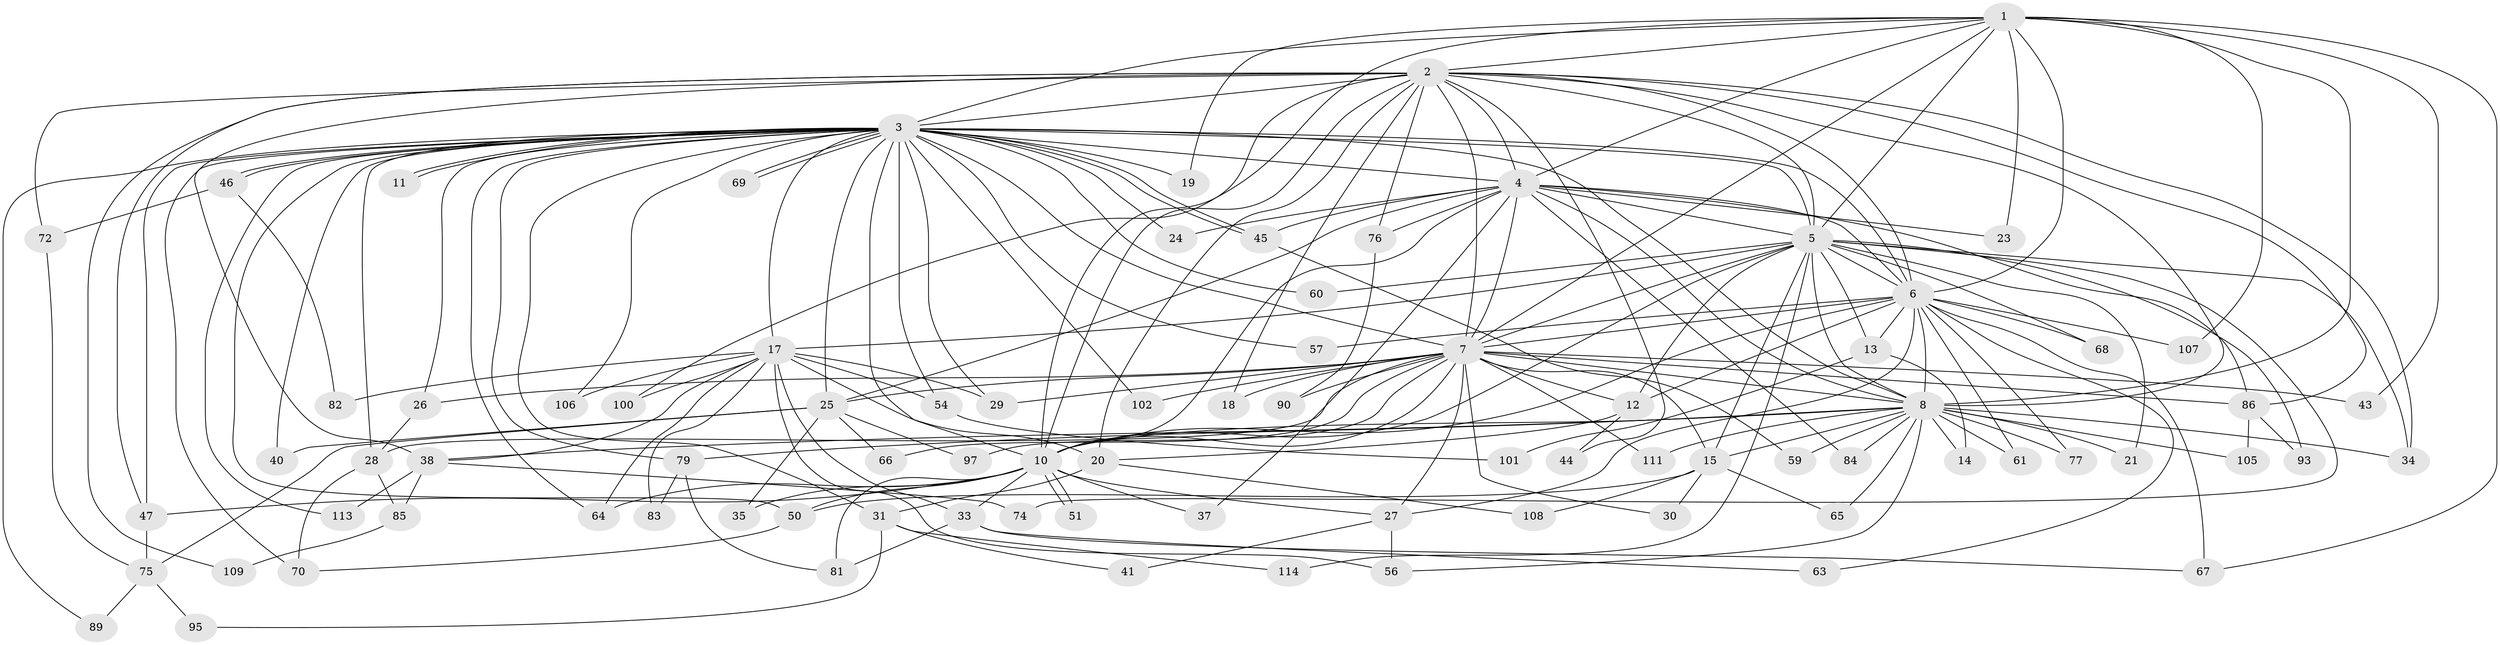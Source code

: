 // Generated by graph-tools (version 1.1) at 2025/51/02/27/25 19:51:42]
// undirected, 84 vertices, 205 edges
graph export_dot {
graph [start="1"]
  node [color=gray90,style=filled];
  1 [super="+55"];
  2 [super="+73"];
  3 [super="+9"];
  4 [super="+53"];
  5 [super="+49"];
  6 [super="+39"];
  7 [super="+16"];
  8 [super="+22"];
  10 [super="+99"];
  11;
  12 [super="+62"];
  13 [super="+103"];
  14;
  15 [super="+92"];
  17 [super="+48"];
  18;
  19;
  20;
  21;
  23;
  24;
  25 [super="+58"];
  26;
  27 [super="+94"];
  28 [super="+36"];
  29 [super="+52"];
  30;
  31 [super="+32"];
  33;
  34;
  35;
  37;
  38 [super="+42"];
  40;
  41;
  43;
  44;
  45 [super="+110"];
  46;
  47 [super="+80"];
  50 [super="+71"];
  51;
  54;
  56 [super="+98"];
  57;
  59;
  60 [super="+78"];
  61;
  63;
  64 [super="+88"];
  65;
  66;
  67 [super="+112"];
  68;
  69;
  70 [super="+104"];
  72;
  74;
  75 [super="+96"];
  76;
  77;
  79;
  81 [super="+87"];
  82;
  83;
  84;
  85;
  86 [super="+91"];
  89;
  90;
  93;
  95;
  97;
  100;
  101;
  102;
  105;
  106;
  107;
  108;
  109;
  111;
  113;
  114;
  1 -- 2;
  1 -- 3 [weight=2];
  1 -- 4;
  1 -- 5;
  1 -- 6;
  1 -- 7;
  1 -- 8 [weight=2];
  1 -- 10;
  1 -- 19;
  1 -- 23;
  1 -- 43;
  1 -- 107;
  1 -- 67;
  2 -- 3 [weight=2];
  2 -- 4;
  2 -- 5;
  2 -- 6 [weight=2];
  2 -- 7 [weight=2];
  2 -- 8;
  2 -- 10;
  2 -- 18;
  2 -- 20;
  2 -- 34;
  2 -- 38;
  2 -- 44;
  2 -- 47;
  2 -- 72;
  2 -- 76;
  2 -- 100;
  2 -- 109;
  2 -- 86;
  3 -- 4 [weight=2];
  3 -- 5 [weight=2];
  3 -- 6 [weight=2];
  3 -- 7 [weight=2];
  3 -- 8 [weight=3];
  3 -- 10 [weight=3];
  3 -- 11;
  3 -- 11;
  3 -- 24;
  3 -- 25;
  3 -- 26;
  3 -- 29;
  3 -- 31 [weight=2];
  3 -- 45;
  3 -- 45;
  3 -- 46;
  3 -- 46;
  3 -- 57;
  3 -- 64;
  3 -- 69;
  3 -- 69;
  3 -- 79;
  3 -- 89;
  3 -- 70;
  3 -- 17;
  3 -- 19;
  3 -- 28;
  3 -- 102;
  3 -- 40;
  3 -- 106;
  3 -- 113;
  3 -- 54;
  3 -- 60 [weight=2];
  3 -- 47;
  3 -- 50;
  4 -- 5;
  4 -- 6;
  4 -- 7;
  4 -- 8;
  4 -- 10;
  4 -- 23;
  4 -- 24;
  4 -- 37;
  4 -- 84;
  4 -- 86;
  4 -- 25;
  4 -- 76;
  4 -- 45;
  5 -- 6;
  5 -- 7;
  5 -- 8;
  5 -- 10;
  5 -- 12;
  5 -- 13;
  5 -- 15;
  5 -- 17;
  5 -- 21;
  5 -- 60;
  5 -- 68;
  5 -- 74;
  5 -- 93;
  5 -- 114;
  5 -- 34;
  6 -- 7;
  6 -- 8;
  6 -- 10;
  6 -- 13 [weight=2];
  6 -- 61;
  6 -- 63;
  6 -- 68;
  6 -- 107;
  6 -- 67;
  6 -- 57;
  6 -- 27;
  6 -- 12;
  6 -- 77;
  7 -- 8;
  7 -- 10;
  7 -- 12;
  7 -- 18;
  7 -- 25 [weight=2];
  7 -- 26;
  7 -- 27;
  7 -- 28;
  7 -- 29;
  7 -- 30;
  7 -- 43;
  7 -- 66;
  7 -- 86;
  7 -- 90;
  7 -- 102;
  7 -- 111;
  7 -- 97;
  7 -- 15;
  8 -- 10;
  8 -- 14;
  8 -- 15;
  8 -- 21;
  8 -- 34;
  8 -- 56;
  8 -- 59;
  8 -- 61;
  8 -- 65;
  8 -- 77;
  8 -- 79;
  8 -- 84;
  8 -- 105;
  8 -- 111;
  8 -- 38;
  10 -- 27;
  10 -- 33;
  10 -- 35;
  10 -- 37;
  10 -- 47;
  10 -- 50;
  10 -- 51;
  10 -- 51;
  10 -- 64;
  10 -- 81;
  12 -- 44;
  12 -- 20;
  13 -- 14;
  13 -- 101;
  15 -- 30;
  15 -- 50;
  15 -- 65;
  15 -- 108;
  17 -- 20;
  17 -- 33;
  17 -- 38;
  17 -- 54;
  17 -- 82;
  17 -- 83;
  17 -- 100;
  17 -- 106;
  17 -- 64;
  17 -- 29 [weight=2];
  17 -- 56;
  20 -- 108;
  20 -- 31;
  25 -- 35;
  25 -- 40;
  25 -- 75;
  25 -- 66;
  25 -- 97;
  26 -- 28;
  27 -- 41;
  27 -- 56;
  28 -- 70;
  28 -- 85;
  31 -- 95;
  31 -- 41;
  31 -- 114;
  33 -- 63;
  33 -- 67;
  33 -- 81;
  38 -- 85;
  38 -- 113;
  38 -- 74;
  45 -- 59;
  46 -- 72;
  46 -- 82;
  47 -- 75;
  50 -- 70;
  54 -- 101;
  72 -- 75;
  75 -- 89;
  75 -- 95;
  76 -- 90;
  79 -- 81;
  79 -- 83;
  85 -- 109;
  86 -- 105;
  86 -- 93;
}

